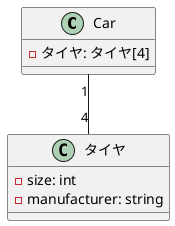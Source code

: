 @startuml
class Car {
  - タイヤ: タイヤ[4]
}

class タイヤ {
  - size: int
  - manufacturer: string
}

Car "1"-- "4" タイヤ 
@enduml